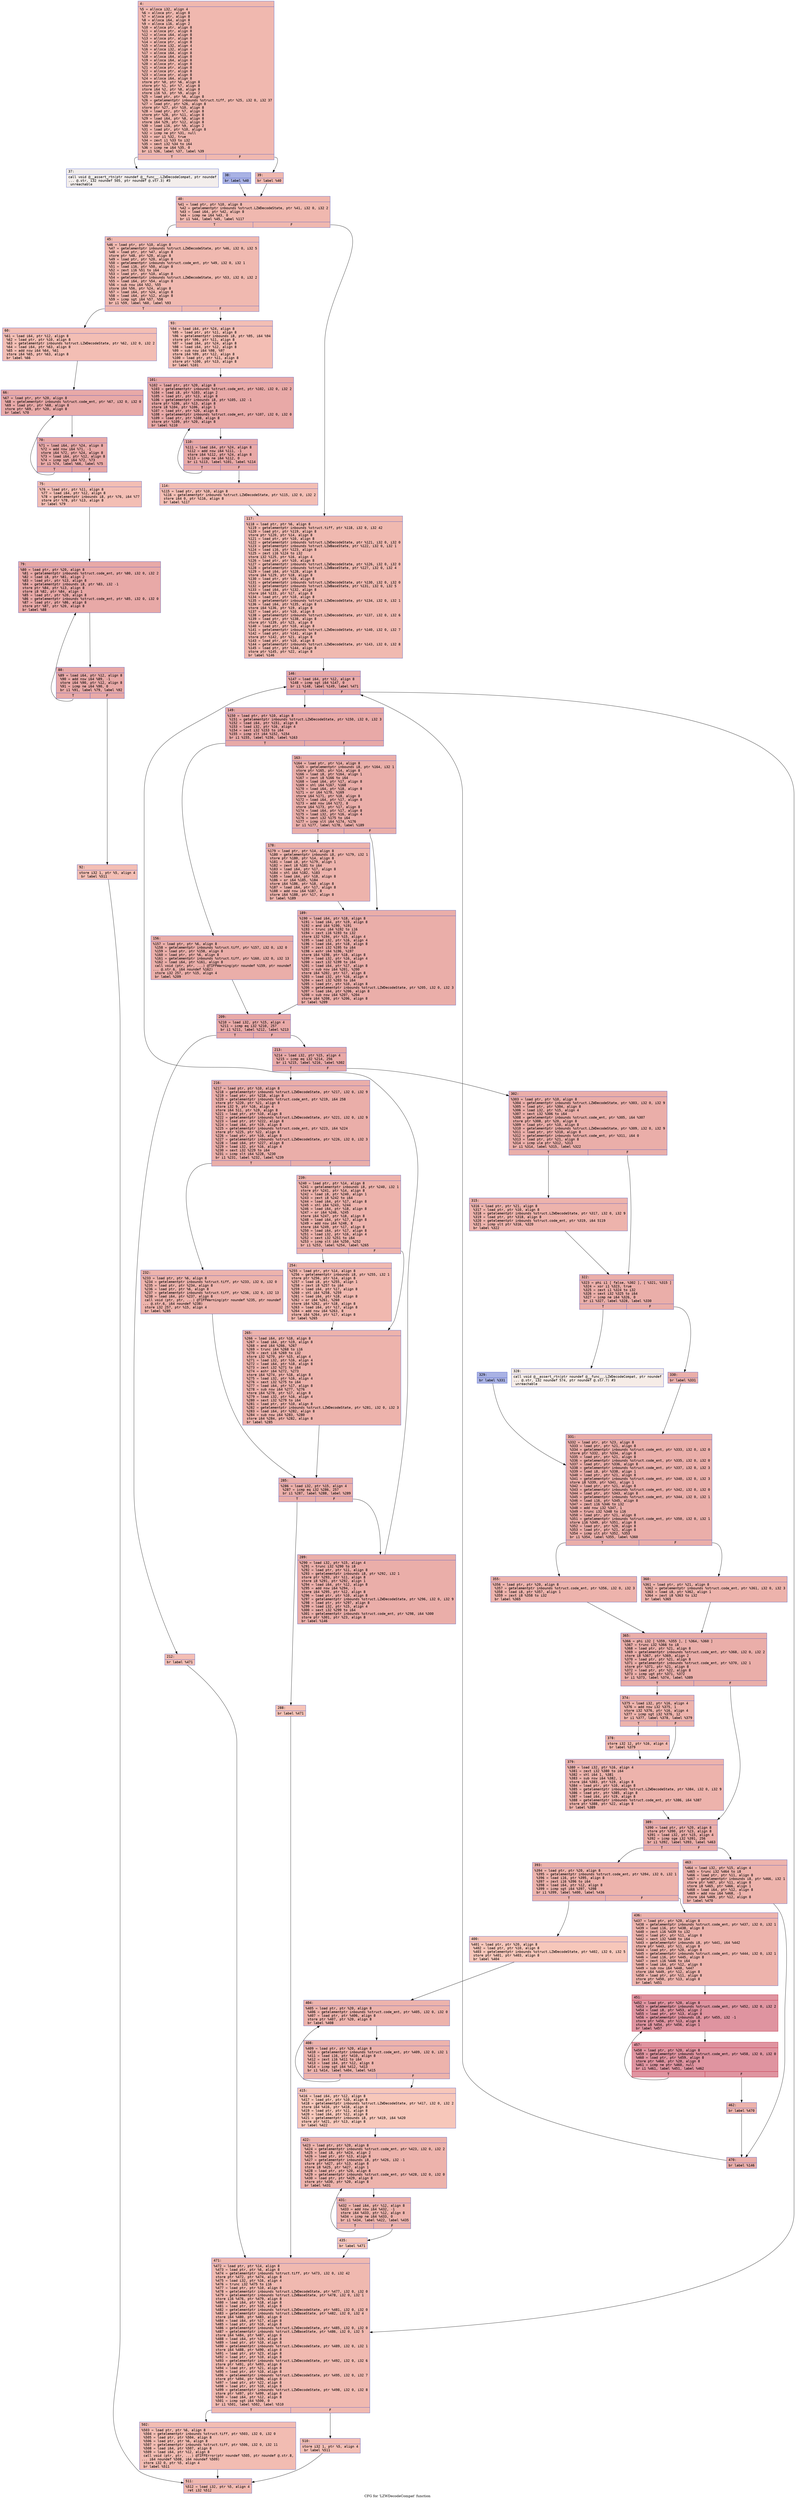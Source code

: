 digraph "CFG for 'LZWDecodeCompat' function" {
	label="CFG for 'LZWDecodeCompat' function";

	Node0x600001cf0eb0 [shape=record,color="#3d50c3ff", style=filled, fillcolor="#dc5d4a70" fontname="Courier",label="{4:\l|  %5 = alloca i32, align 4\l  %6 = alloca ptr, align 8\l  %7 = alloca ptr, align 8\l  %8 = alloca i64, align 8\l  %9 = alloca i16, align 2\l  %10 = alloca ptr, align 8\l  %11 = alloca ptr, align 8\l  %12 = alloca i64, align 8\l  %13 = alloca ptr, align 8\l  %14 = alloca ptr, align 8\l  %15 = alloca i32, align 4\l  %16 = alloca i32, align 4\l  %17 = alloca i64, align 8\l  %18 = alloca i64, align 8\l  %19 = alloca i64, align 8\l  %20 = alloca ptr, align 8\l  %21 = alloca ptr, align 8\l  %22 = alloca ptr, align 8\l  %23 = alloca ptr, align 8\l  %24 = alloca i64, align 8\l  store ptr %0, ptr %6, align 8\l  store ptr %1, ptr %7, align 8\l  store i64 %2, ptr %8, align 8\l  store i16 %3, ptr %9, align 2\l  %25 = load ptr, ptr %6, align 8\l  %26 = getelementptr inbounds %struct.tiff, ptr %25, i32 0, i32 37\l  %27 = load ptr, ptr %26, align 8\l  store ptr %27, ptr %10, align 8\l  %28 = load ptr, ptr %7, align 8\l  store ptr %28, ptr %11, align 8\l  %29 = load i64, ptr %8, align 8\l  store i64 %29, ptr %12, align 8\l  %30 = load i16, ptr %9, align 2\l  %31 = load ptr, ptr %10, align 8\l  %32 = icmp ne ptr %31, null\l  %33 = xor i1 %32, true\l  %34 = zext i1 %33 to i32\l  %35 = sext i32 %34 to i64\l  %36 = icmp ne i64 %35, 0\l  br i1 %36, label %37, label %39\l|{<s0>T|<s1>F}}"];
	Node0x600001cf0eb0:s0 -> Node0x600001cf0f00[tooltip="4 -> 37\nProbability 0.00%" ];
	Node0x600001cf0eb0:s1 -> Node0x600001cf0fa0[tooltip="4 -> 39\nProbability 100.00%" ];
	Node0x600001cf0f00 [shape=record,color="#3d50c3ff", style=filled, fillcolor="#e3d9d370" fontname="Courier",label="{37:\l|  call void @__assert_rtn(ptr noundef @__func__.LZWDecodeCompat, ptr noundef\l... @.str, i32 noundef 505, ptr noundef @.str.3) #3\l  unreachable\l}"];
	Node0x600001cf0f50 [shape=record,color="#3d50c3ff", style=filled, fillcolor="#3d50c370" fontname="Courier",label="{38:\l|  br label %40\l}"];
	Node0x600001cf0f50 -> Node0x600001cf0ff0[tooltip="38 -> 40\nProbability 100.00%" ];
	Node0x600001cf0fa0 [shape=record,color="#3d50c3ff", style=filled, fillcolor="#dc5d4a70" fontname="Courier",label="{39:\l|  br label %40\l}"];
	Node0x600001cf0fa0 -> Node0x600001cf0ff0[tooltip="39 -> 40\nProbability 100.00%" ];
	Node0x600001cf0ff0 [shape=record,color="#3d50c3ff", style=filled, fillcolor="#dc5d4a70" fontname="Courier",label="{40:\l|  %41 = load ptr, ptr %10, align 8\l  %42 = getelementptr inbounds %struct.LZWDecodeState, ptr %41, i32 0, i32 2\l  %43 = load i64, ptr %42, align 8\l  %44 = icmp ne i64 %43, 0\l  br i1 %44, label %45, label %117\l|{<s0>T|<s1>F}}"];
	Node0x600001cf0ff0:s0 -> Node0x600001cf1040[tooltip="40 -> 45\nProbability 62.50%" ];
	Node0x600001cf0ff0:s1 -> Node0x600001cf1400[tooltip="40 -> 117\nProbability 37.50%" ];
	Node0x600001cf1040 [shape=record,color="#3d50c3ff", style=filled, fillcolor="#de614d70" fontname="Courier",label="{45:\l|  %46 = load ptr, ptr %10, align 8\l  %47 = getelementptr inbounds %struct.LZWDecodeState, ptr %46, i32 0, i32 5\l  %48 = load ptr, ptr %47, align 8\l  store ptr %48, ptr %20, align 8\l  %49 = load ptr, ptr %20, align 8\l  %50 = getelementptr inbounds %struct.code_ent, ptr %49, i32 0, i32 1\l  %51 = load i16, ptr %50, align 8\l  %52 = zext i16 %51 to i64\l  %53 = load ptr, ptr %10, align 8\l  %54 = getelementptr inbounds %struct.LZWDecodeState, ptr %53, i32 0, i32 2\l  %55 = load i64, ptr %54, align 8\l  %56 = sub nsw i64 %52, %55\l  store i64 %56, ptr %24, align 8\l  %57 = load i64, ptr %24, align 8\l  %58 = load i64, ptr %12, align 8\l  %59 = icmp sgt i64 %57, %58\l  br i1 %59, label %60, label %93\l|{<s0>T|<s1>F}}"];
	Node0x600001cf1040:s0 -> Node0x600001cf1090[tooltip="45 -> 60\nProbability 50.00%" ];
	Node0x600001cf1040:s1 -> Node0x600001cf12c0[tooltip="45 -> 93\nProbability 50.00%" ];
	Node0x600001cf1090 [shape=record,color="#3d50c3ff", style=filled, fillcolor="#e36c5570" fontname="Courier",label="{60:\l|  %61 = load i64, ptr %12, align 8\l  %62 = load ptr, ptr %10, align 8\l  %63 = getelementptr inbounds %struct.LZWDecodeState, ptr %62, i32 0, i32 2\l  %64 = load i64, ptr %63, align 8\l  %65 = add nsw i64 %64, %61\l  store i64 %65, ptr %63, align 8\l  br label %66\l}"];
	Node0x600001cf1090 -> Node0x600001cf10e0[tooltip="60 -> 66\nProbability 100.00%" ];
	Node0x600001cf10e0 [shape=record,color="#3d50c3ff", style=filled, fillcolor="#ca3b3770" fontname="Courier",label="{66:\l|  %67 = load ptr, ptr %20, align 8\l  %68 = getelementptr inbounds %struct.code_ent, ptr %67, i32 0, i32 0\l  %69 = load ptr, ptr %68, align 8\l  store ptr %69, ptr %20, align 8\l  br label %70\l}"];
	Node0x600001cf10e0 -> Node0x600001cf1130[tooltip="66 -> 70\nProbability 100.00%" ];
	Node0x600001cf1130 [shape=record,color="#3d50c3ff", style=filled, fillcolor="#ca3b3770" fontname="Courier",label="{70:\l|  %71 = load i64, ptr %24, align 8\l  %72 = add nsw i64 %71, -1\l  store i64 %72, ptr %24, align 8\l  %73 = load i64, ptr %12, align 8\l  %74 = icmp sgt i64 %72, %73\l  br i1 %74, label %66, label %75\l|{<s0>T|<s1>F}}"];
	Node0x600001cf1130:s0 -> Node0x600001cf10e0[tooltip="70 -> 66\nProbability 96.88%" ];
	Node0x600001cf1130:s1 -> Node0x600001cf1180[tooltip="70 -> 75\nProbability 3.12%" ];
	Node0x600001cf1180 [shape=record,color="#3d50c3ff", style=filled, fillcolor="#e36c5570" fontname="Courier",label="{75:\l|  %76 = load ptr, ptr %11, align 8\l  %77 = load i64, ptr %12, align 8\l  %78 = getelementptr inbounds i8, ptr %76, i64 %77\l  store ptr %78, ptr %13, align 8\l  br label %79\l}"];
	Node0x600001cf1180 -> Node0x600001cf11d0[tooltip="75 -> 79\nProbability 100.00%" ];
	Node0x600001cf11d0 [shape=record,color="#3d50c3ff", style=filled, fillcolor="#ca3b3770" fontname="Courier",label="{79:\l|  %80 = load ptr, ptr %20, align 8\l  %81 = getelementptr inbounds %struct.code_ent, ptr %80, i32 0, i32 2\l  %82 = load i8, ptr %81, align 2\l  %83 = load ptr, ptr %13, align 8\l  %84 = getelementptr inbounds i8, ptr %83, i32 -1\l  store ptr %84, ptr %13, align 8\l  store i8 %82, ptr %84, align 1\l  %85 = load ptr, ptr %20, align 8\l  %86 = getelementptr inbounds %struct.code_ent, ptr %85, i32 0, i32 0\l  %87 = load ptr, ptr %86, align 8\l  store ptr %87, ptr %20, align 8\l  br label %88\l}"];
	Node0x600001cf11d0 -> Node0x600001cf1220[tooltip="79 -> 88\nProbability 100.00%" ];
	Node0x600001cf1220 [shape=record,color="#3d50c3ff", style=filled, fillcolor="#ca3b3770" fontname="Courier",label="{88:\l|  %89 = load i64, ptr %12, align 8\l  %90 = add nsw i64 %89, -1\l  store i64 %90, ptr %12, align 8\l  %91 = icmp ne i64 %90, 0\l  br i1 %91, label %79, label %92\l|{<s0>T|<s1>F}}"];
	Node0x600001cf1220:s0 -> Node0x600001cf11d0[tooltip="88 -> 79\nProbability 96.88%" ];
	Node0x600001cf1220:s1 -> Node0x600001cf1270[tooltip="88 -> 92\nProbability 3.12%" ];
	Node0x600001cf1270 [shape=record,color="#3d50c3ff", style=filled, fillcolor="#e36c5570" fontname="Courier",label="{92:\l|  store i32 1, ptr %5, align 4\l  br label %511\l}"];
	Node0x600001cf1270 -> Node0x600001cf2350[tooltip="92 -> 511\nProbability 100.00%" ];
	Node0x600001cf12c0 [shape=record,color="#3d50c3ff", style=filled, fillcolor="#e36c5570" fontname="Courier",label="{93:\l|  %94 = load i64, ptr %24, align 8\l  %95 = load ptr, ptr %11, align 8\l  %96 = getelementptr inbounds i8, ptr %95, i64 %94\l  store ptr %96, ptr %11, align 8\l  %97 = load i64, ptr %24, align 8\l  %98 = load i64, ptr %12, align 8\l  %99 = sub nsw i64 %98, %97\l  store i64 %99, ptr %12, align 8\l  %100 = load ptr, ptr %11, align 8\l  store ptr %100, ptr %13, align 8\l  br label %101\l}"];
	Node0x600001cf12c0 -> Node0x600001cf1310[tooltip="93 -> 101\nProbability 100.00%" ];
	Node0x600001cf1310 [shape=record,color="#3d50c3ff", style=filled, fillcolor="#ca3b3770" fontname="Courier",label="{101:\l|  %102 = load ptr, ptr %20, align 8\l  %103 = getelementptr inbounds %struct.code_ent, ptr %102, i32 0, i32 2\l  %104 = load i8, ptr %103, align 2\l  %105 = load ptr, ptr %13, align 8\l  %106 = getelementptr inbounds i8, ptr %105, i32 -1\l  store ptr %106, ptr %13, align 8\l  store i8 %104, ptr %106, align 1\l  %107 = load ptr, ptr %20, align 8\l  %108 = getelementptr inbounds %struct.code_ent, ptr %107, i32 0, i32 0\l  %109 = load ptr, ptr %108, align 8\l  store ptr %109, ptr %20, align 8\l  br label %110\l}"];
	Node0x600001cf1310 -> Node0x600001cf1360[tooltip="101 -> 110\nProbability 100.00%" ];
	Node0x600001cf1360 [shape=record,color="#3d50c3ff", style=filled, fillcolor="#ca3b3770" fontname="Courier",label="{110:\l|  %111 = load i64, ptr %24, align 8\l  %112 = add nsw i64 %111, -1\l  store i64 %112, ptr %24, align 8\l  %113 = icmp ne i64 %112, 0\l  br i1 %113, label %101, label %114\l|{<s0>T|<s1>F}}"];
	Node0x600001cf1360:s0 -> Node0x600001cf1310[tooltip="110 -> 101\nProbability 96.88%" ];
	Node0x600001cf1360:s1 -> Node0x600001cf13b0[tooltip="110 -> 114\nProbability 3.12%" ];
	Node0x600001cf13b0 [shape=record,color="#3d50c3ff", style=filled, fillcolor="#e36c5570" fontname="Courier",label="{114:\l|  %115 = load ptr, ptr %10, align 8\l  %116 = getelementptr inbounds %struct.LZWDecodeState, ptr %115, i32 0, i32 2\l  store i64 0, ptr %116, align 8\l  br label %117\l}"];
	Node0x600001cf13b0 -> Node0x600001cf1400[tooltip="114 -> 117\nProbability 100.00%" ];
	Node0x600001cf1400 [shape=record,color="#3d50c3ff", style=filled, fillcolor="#de614d70" fontname="Courier",label="{117:\l|  %118 = load ptr, ptr %6, align 8\l  %119 = getelementptr inbounds %struct.tiff, ptr %118, i32 0, i32 42\l  %120 = load ptr, ptr %119, align 8\l  store ptr %120, ptr %14, align 8\l  %121 = load ptr, ptr %10, align 8\l  %122 = getelementptr inbounds %struct.LZWDecodeState, ptr %121, i32 0, i32 0\l  %123 = getelementptr inbounds %struct.LZWBaseState, ptr %122, i32 0, i32 1\l  %124 = load i16, ptr %123, align 8\l  %125 = zext i16 %124 to i32\l  store i32 %125, ptr %16, align 4\l  %126 = load ptr, ptr %10, align 8\l  %127 = getelementptr inbounds %struct.LZWDecodeState, ptr %126, i32 0, i32 0\l  %128 = getelementptr inbounds %struct.LZWBaseState, ptr %127, i32 0, i32 4\l  %129 = load i64, ptr %128, align 8\l  store i64 %129, ptr %18, align 8\l  %130 = load ptr, ptr %10, align 8\l  %131 = getelementptr inbounds %struct.LZWDecodeState, ptr %130, i32 0, i32 0\l  %132 = getelementptr inbounds %struct.LZWBaseState, ptr %131, i32 0, i32 5\l  %133 = load i64, ptr %132, align 8\l  store i64 %133, ptr %17, align 8\l  %134 = load ptr, ptr %10, align 8\l  %135 = getelementptr inbounds %struct.LZWDecodeState, ptr %134, i32 0, i32 1\l  %136 = load i64, ptr %135, align 8\l  store i64 %136, ptr %19, align 8\l  %137 = load ptr, ptr %10, align 8\l  %138 = getelementptr inbounds %struct.LZWDecodeState, ptr %137, i32 0, i32 6\l  %139 = load ptr, ptr %138, align 8\l  store ptr %139, ptr %23, align 8\l  %140 = load ptr, ptr %10, align 8\l  %141 = getelementptr inbounds %struct.LZWDecodeState, ptr %140, i32 0, i32 7\l  %142 = load ptr, ptr %141, align 8\l  store ptr %142, ptr %21, align 8\l  %143 = load ptr, ptr %10, align 8\l  %144 = getelementptr inbounds %struct.LZWDecodeState, ptr %143, i32 0, i32 8\l  %145 = load ptr, ptr %144, align 8\l  store ptr %145, ptr %22, align 8\l  br label %146\l}"];
	Node0x600001cf1400 -> Node0x600001cf1450[tooltip="117 -> 146\nProbability 100.00%" ];
	Node0x600001cf1450 [shape=record,color="#3d50c3ff", style=filled, fillcolor="#ca3b3770" fontname="Courier",label="{146:\l|  %147 = load i64, ptr %12, align 8\l  %148 = icmp sgt i64 %147, 0\l  br i1 %148, label %149, label %471\l|{<s0>T|<s1>F}}"];
	Node0x600001cf1450:s0 -> Node0x600001cf14a0[tooltip="146 -> 149\nProbability 96.88%" ];
	Node0x600001cf1450:s1 -> Node0x600001cf2260[tooltip="146 -> 471\nProbability 3.12%" ];
	Node0x600001cf14a0 [shape=record,color="#3d50c3ff", style=filled, fillcolor="#ca3b3770" fontname="Courier",label="{149:\l|  %150 = load ptr, ptr %10, align 8\l  %151 = getelementptr inbounds %struct.LZWDecodeState, ptr %150, i32 0, i32 3\l  %152 = load i64, ptr %151, align 8\l  %153 = load i32, ptr %16, align 4\l  %154 = sext i32 %153 to i64\l  %155 = icmp slt i64 %152, %154\l  br i1 %155, label %156, label %163\l|{<s0>T|<s1>F}}"];
	Node0x600001cf14a0:s0 -> Node0x600001cf14f0[tooltip="149 -> 156\nProbability 50.00%" ];
	Node0x600001cf14a0:s1 -> Node0x600001cf1540[tooltip="149 -> 163\nProbability 50.00%" ];
	Node0x600001cf14f0 [shape=record,color="#3d50c3ff", style=filled, fillcolor="#d0473d70" fontname="Courier",label="{156:\l|  %157 = load ptr, ptr %6, align 8\l  %158 = getelementptr inbounds %struct.tiff, ptr %157, i32 0, i32 0\l  %159 = load ptr, ptr %158, align 8\l  %160 = load ptr, ptr %6, align 8\l  %161 = getelementptr inbounds %struct.tiff, ptr %160, i32 0, i32 13\l  %162 = load i64, ptr %161, align 8\l  call void (ptr, ptr, ...) @TIFFWarning(ptr noundef %159, ptr noundef\l... @.str.6, i64 noundef %162)\l  store i32 257, ptr %15, align 4\l  br label %209\l}"];
	Node0x600001cf14f0 -> Node0x600001cf1630[tooltip="156 -> 209\nProbability 100.00%" ];
	Node0x600001cf1540 [shape=record,color="#3d50c3ff", style=filled, fillcolor="#d0473d70" fontname="Courier",label="{163:\l|  %164 = load ptr, ptr %14, align 8\l  %165 = getelementptr inbounds i8, ptr %164, i32 1\l  store ptr %165, ptr %14, align 8\l  %166 = load i8, ptr %164, align 1\l  %167 = zext i8 %166 to i64\l  %168 = load i64, ptr %17, align 8\l  %169 = shl i64 %167, %168\l  %170 = load i64, ptr %18, align 8\l  %171 = or i64 %170, %169\l  store i64 %171, ptr %18, align 8\l  %172 = load i64, ptr %17, align 8\l  %173 = add nsw i64 %172, 8\l  store i64 %173, ptr %17, align 8\l  %174 = load i64, ptr %17, align 8\l  %175 = load i32, ptr %16, align 4\l  %176 = sext i32 %175 to i64\l  %177 = icmp slt i64 %174, %176\l  br i1 %177, label %178, label %189\l|{<s0>T|<s1>F}}"];
	Node0x600001cf1540:s0 -> Node0x600001cf1590[tooltip="163 -> 178\nProbability 50.00%" ];
	Node0x600001cf1540:s1 -> Node0x600001cf15e0[tooltip="163 -> 189\nProbability 50.00%" ];
	Node0x600001cf1590 [shape=record,color="#3d50c3ff", style=filled, fillcolor="#d6524470" fontname="Courier",label="{178:\l|  %179 = load ptr, ptr %14, align 8\l  %180 = getelementptr inbounds i8, ptr %179, i32 1\l  store ptr %180, ptr %14, align 8\l  %181 = load i8, ptr %179, align 1\l  %182 = zext i8 %181 to i64\l  %183 = load i64, ptr %17, align 8\l  %184 = shl i64 %182, %183\l  %185 = load i64, ptr %18, align 8\l  %186 = or i64 %185, %184\l  store i64 %186, ptr %18, align 8\l  %187 = load i64, ptr %17, align 8\l  %188 = add nsw i64 %187, 8\l  store i64 %188, ptr %17, align 8\l  br label %189\l}"];
	Node0x600001cf1590 -> Node0x600001cf15e0[tooltip="178 -> 189\nProbability 100.00%" ];
	Node0x600001cf15e0 [shape=record,color="#3d50c3ff", style=filled, fillcolor="#d0473d70" fontname="Courier",label="{189:\l|  %190 = load i64, ptr %18, align 8\l  %191 = load i64, ptr %19, align 8\l  %192 = and i64 %190, %191\l  %193 = trunc i64 %192 to i16\l  %194 = zext i16 %193 to i32\l  store i32 %194, ptr %15, align 4\l  %195 = load i32, ptr %16, align 4\l  %196 = load i64, ptr %18, align 8\l  %197 = zext i32 %195 to i64\l  %198 = ashr i64 %196, %197\l  store i64 %198, ptr %18, align 8\l  %199 = load i32, ptr %16, align 4\l  %200 = sext i32 %199 to i64\l  %201 = load i64, ptr %17, align 8\l  %202 = sub nsw i64 %201, %200\l  store i64 %202, ptr %17, align 8\l  %203 = load i32, ptr %16, align 4\l  %204 = sext i32 %203 to i64\l  %205 = load ptr, ptr %10, align 8\l  %206 = getelementptr inbounds %struct.LZWDecodeState, ptr %205, i32 0, i32 3\l  %207 = load i64, ptr %206, align 8\l  %208 = sub nsw i64 %207, %204\l  store i64 %208, ptr %206, align 8\l  br label %209\l}"];
	Node0x600001cf15e0 -> Node0x600001cf1630[tooltip="189 -> 209\nProbability 100.00%" ];
	Node0x600001cf1630 [shape=record,color="#3d50c3ff", style=filled, fillcolor="#ca3b3770" fontname="Courier",label="{209:\l|  %210 = load i32, ptr %15, align 4\l  %211 = icmp eq i32 %210, 257\l  br i1 %211, label %212, label %213\l|{<s0>T|<s1>F}}"];
	Node0x600001cf1630:s0 -> Node0x600001cf1680[tooltip="209 -> 212\nProbability 3.12%" ];
	Node0x600001cf1630:s1 -> Node0x600001cf16d0[tooltip="209 -> 213\nProbability 96.88%" ];
	Node0x600001cf1680 [shape=record,color="#3d50c3ff", style=filled, fillcolor="#e36c5570" fontname="Courier",label="{212:\l|  br label %471\l}"];
	Node0x600001cf1680 -> Node0x600001cf2260[tooltip="212 -> 471\nProbability 100.00%" ];
	Node0x600001cf16d0 [shape=record,color="#3d50c3ff", style=filled, fillcolor="#ca3b3770" fontname="Courier",label="{213:\l|  %214 = load i32, ptr %15, align 4\l  %215 = icmp eq i32 %214, 256\l  br i1 %215, label %216, label %302\l|{<s0>T|<s1>F}}"];
	Node0x600001cf16d0:s0 -> Node0x600001cf1720[tooltip="213 -> 216\nProbability 50.00%" ];
	Node0x600001cf16d0:s1 -> Node0x600001cf19a0[tooltip="213 -> 302\nProbability 50.00%" ];
	Node0x600001cf1720 [shape=record,color="#3d50c3ff", style=filled, fillcolor="#d0473d70" fontname="Courier",label="{216:\l|  %217 = load ptr, ptr %10, align 8\l  %218 = getelementptr inbounds %struct.LZWDecodeState, ptr %217, i32 0, i32 9\l  %219 = load ptr, ptr %218, align 8\l  %220 = getelementptr inbounds %struct.code_ent, ptr %219, i64 258\l  store ptr %220, ptr %21, align 8\l  store i32 9, ptr %16, align 4\l  store i64 511, ptr %19, align 8\l  %221 = load ptr, ptr %10, align 8\l  %222 = getelementptr inbounds %struct.LZWDecodeState, ptr %221, i32 0, i32 9\l  %223 = load ptr, ptr %222, align 8\l  %224 = load i64, ptr %19, align 8\l  %225 = getelementptr inbounds %struct.code_ent, ptr %223, i64 %224\l  store ptr %225, ptr %22, align 8\l  %226 = load ptr, ptr %10, align 8\l  %227 = getelementptr inbounds %struct.LZWDecodeState, ptr %226, i32 0, i32 3\l  %228 = load i64, ptr %227, align 8\l  %229 = load i32, ptr %16, align 4\l  %230 = sext i32 %229 to i64\l  %231 = icmp slt i64 %228, %230\l  br i1 %231, label %232, label %239\l|{<s0>T|<s1>F}}"];
	Node0x600001cf1720:s0 -> Node0x600001cf1770[tooltip="216 -> 232\nProbability 50.00%" ];
	Node0x600001cf1720:s1 -> Node0x600001cf17c0[tooltip="216 -> 239\nProbability 50.00%" ];
	Node0x600001cf1770 [shape=record,color="#3d50c3ff", style=filled, fillcolor="#d6524470" fontname="Courier",label="{232:\l|  %233 = load ptr, ptr %6, align 8\l  %234 = getelementptr inbounds %struct.tiff, ptr %233, i32 0, i32 0\l  %235 = load ptr, ptr %234, align 8\l  %236 = load ptr, ptr %6, align 8\l  %237 = getelementptr inbounds %struct.tiff, ptr %236, i32 0, i32 13\l  %238 = load i64, ptr %237, align 8\l  call void (ptr, ptr, ...) @TIFFWarning(ptr noundef %235, ptr noundef\l... @.str.6, i64 noundef %238)\l  store i32 257, ptr %15, align 4\l  br label %285\l}"];
	Node0x600001cf1770 -> Node0x600001cf18b0[tooltip="232 -> 285\nProbability 100.00%" ];
	Node0x600001cf17c0 [shape=record,color="#3d50c3ff", style=filled, fillcolor="#d6524470" fontname="Courier",label="{239:\l|  %240 = load ptr, ptr %14, align 8\l  %241 = getelementptr inbounds i8, ptr %240, i32 1\l  store ptr %241, ptr %14, align 8\l  %242 = load i8, ptr %240, align 1\l  %243 = zext i8 %242 to i64\l  %244 = load i64, ptr %17, align 8\l  %245 = shl i64 %243, %244\l  %246 = load i64, ptr %18, align 8\l  %247 = or i64 %246, %245\l  store i64 %247, ptr %18, align 8\l  %248 = load i64, ptr %17, align 8\l  %249 = add nsw i64 %248, 8\l  store i64 %249, ptr %17, align 8\l  %250 = load i64, ptr %17, align 8\l  %251 = load i32, ptr %16, align 4\l  %252 = sext i32 %251 to i64\l  %253 = icmp slt i64 %250, %252\l  br i1 %253, label %254, label %265\l|{<s0>T|<s1>F}}"];
	Node0x600001cf17c0:s0 -> Node0x600001cf1810[tooltip="239 -> 254\nProbability 50.00%" ];
	Node0x600001cf17c0:s1 -> Node0x600001cf1860[tooltip="239 -> 265\nProbability 50.00%" ];
	Node0x600001cf1810 [shape=record,color="#3d50c3ff", style=filled, fillcolor="#dc5d4a70" fontname="Courier",label="{254:\l|  %255 = load ptr, ptr %14, align 8\l  %256 = getelementptr inbounds i8, ptr %255, i32 1\l  store ptr %256, ptr %14, align 8\l  %257 = load i8, ptr %255, align 1\l  %258 = zext i8 %257 to i64\l  %259 = load i64, ptr %17, align 8\l  %260 = shl i64 %258, %259\l  %261 = load i64, ptr %18, align 8\l  %262 = or i64 %261, %260\l  store i64 %262, ptr %18, align 8\l  %263 = load i64, ptr %17, align 8\l  %264 = add nsw i64 %263, 8\l  store i64 %264, ptr %17, align 8\l  br label %265\l}"];
	Node0x600001cf1810 -> Node0x600001cf1860[tooltip="254 -> 265\nProbability 100.00%" ];
	Node0x600001cf1860 [shape=record,color="#3d50c3ff", style=filled, fillcolor="#d6524470" fontname="Courier",label="{265:\l|  %266 = load i64, ptr %18, align 8\l  %267 = load i64, ptr %19, align 8\l  %268 = and i64 %266, %267\l  %269 = trunc i64 %268 to i16\l  %270 = zext i16 %269 to i32\l  store i32 %270, ptr %15, align 4\l  %271 = load i32, ptr %16, align 4\l  %272 = load i64, ptr %18, align 8\l  %273 = zext i32 %271 to i64\l  %274 = ashr i64 %272, %273\l  store i64 %274, ptr %18, align 8\l  %275 = load i32, ptr %16, align 4\l  %276 = sext i32 %275 to i64\l  %277 = load i64, ptr %17, align 8\l  %278 = sub nsw i64 %277, %276\l  store i64 %278, ptr %17, align 8\l  %279 = load i32, ptr %16, align 4\l  %280 = sext i32 %279 to i64\l  %281 = load ptr, ptr %10, align 8\l  %282 = getelementptr inbounds %struct.LZWDecodeState, ptr %281, i32 0, i32 3\l  %283 = load i64, ptr %282, align 8\l  %284 = sub nsw i64 %283, %280\l  store i64 %284, ptr %282, align 8\l  br label %285\l}"];
	Node0x600001cf1860 -> Node0x600001cf18b0[tooltip="265 -> 285\nProbability 100.00%" ];
	Node0x600001cf18b0 [shape=record,color="#3d50c3ff", style=filled, fillcolor="#d0473d70" fontname="Courier",label="{285:\l|  %286 = load i32, ptr %15, align 4\l  %287 = icmp eq i32 %286, 257\l  br i1 %287, label %288, label %289\l|{<s0>T|<s1>F}}"];
	Node0x600001cf18b0:s0 -> Node0x600001cf1900[tooltip="285 -> 288\nProbability 3.12%" ];
	Node0x600001cf18b0:s1 -> Node0x600001cf1950[tooltip="285 -> 289\nProbability 96.88%" ];
	Node0x600001cf1900 [shape=record,color="#3d50c3ff", style=filled, fillcolor="#e8765c70" fontname="Courier",label="{288:\l|  br label %471\l}"];
	Node0x600001cf1900 -> Node0x600001cf2260[tooltip="288 -> 471\nProbability 100.00%" ];
	Node0x600001cf1950 [shape=record,color="#3d50c3ff", style=filled, fillcolor="#d0473d70" fontname="Courier",label="{289:\l|  %290 = load i32, ptr %15, align 4\l  %291 = trunc i32 %290 to i8\l  %292 = load ptr, ptr %11, align 8\l  %293 = getelementptr inbounds i8, ptr %292, i32 1\l  store ptr %293, ptr %11, align 8\l  store i8 %291, ptr %292, align 1\l  %294 = load i64, ptr %12, align 8\l  %295 = add nsw i64 %294, -1\l  store i64 %295, ptr %12, align 8\l  %296 = load ptr, ptr %10, align 8\l  %297 = getelementptr inbounds %struct.LZWDecodeState, ptr %296, i32 0, i32 9\l  %298 = load ptr, ptr %297, align 8\l  %299 = load i32, ptr %15, align 4\l  %300 = sext i32 %299 to i64\l  %301 = getelementptr inbounds %struct.code_ent, ptr %298, i64 %300\l  store ptr %301, ptr %23, align 8\l  br label %146\l}"];
	Node0x600001cf1950 -> Node0x600001cf1450[tooltip="289 -> 146\nProbability 100.00%" ];
	Node0x600001cf19a0 [shape=record,color="#3d50c3ff", style=filled, fillcolor="#d0473d70" fontname="Courier",label="{302:\l|  %303 = load ptr, ptr %10, align 8\l  %304 = getelementptr inbounds %struct.LZWDecodeState, ptr %303, i32 0, i32 9\l  %305 = load ptr, ptr %304, align 8\l  %306 = load i32, ptr %15, align 4\l  %307 = sext i32 %306 to i64\l  %308 = getelementptr inbounds %struct.code_ent, ptr %305, i64 %307\l  store ptr %308, ptr %20, align 8\l  %309 = load ptr, ptr %10, align 8\l  %310 = getelementptr inbounds %struct.LZWDecodeState, ptr %309, i32 0, i32 9\l  %311 = load ptr, ptr %310, align 8\l  %312 = getelementptr inbounds %struct.code_ent, ptr %311, i64 0\l  %313 = load ptr, ptr %21, align 8\l  %314 = icmp ule ptr %312, %313\l  br i1 %314, label %315, label %322\l|{<s0>T|<s1>F}}"];
	Node0x600001cf19a0:s0 -> Node0x600001cf19f0[tooltip="302 -> 315\nProbability 50.00%" ];
	Node0x600001cf19a0:s1 -> Node0x600001cf1a40[tooltip="302 -> 322\nProbability 50.00%" ];
	Node0x600001cf19f0 [shape=record,color="#3d50c3ff", style=filled, fillcolor="#d6524470" fontname="Courier",label="{315:\l|  %316 = load ptr, ptr %21, align 8\l  %317 = load ptr, ptr %10, align 8\l  %318 = getelementptr inbounds %struct.LZWDecodeState, ptr %317, i32 0, i32 9\l  %319 = load ptr, ptr %318, align 8\l  %320 = getelementptr inbounds %struct.code_ent, ptr %319, i64 5119\l  %321 = icmp ult ptr %316, %320\l  br label %322\l}"];
	Node0x600001cf19f0 -> Node0x600001cf1a40[tooltip="315 -> 322\nProbability 100.00%" ];
	Node0x600001cf1a40 [shape=record,color="#3d50c3ff", style=filled, fillcolor="#d0473d70" fontname="Courier",label="{322:\l|  %323 = phi i1 [ false, %302 ], [ %321, %315 ]\l  %324 = xor i1 %323, true\l  %325 = zext i1 %324 to i32\l  %326 = sext i32 %325 to i64\l  %327 = icmp ne i64 %326, 0\l  br i1 %327, label %328, label %330\l|{<s0>T|<s1>F}}"];
	Node0x600001cf1a40:s0 -> Node0x600001cf1a90[tooltip="322 -> 328\nProbability 0.00%" ];
	Node0x600001cf1a40:s1 -> Node0x600001cf1b30[tooltip="322 -> 330\nProbability 100.00%" ];
	Node0x600001cf1a90 [shape=record,color="#3d50c3ff", style=filled, fillcolor="#ead5c970" fontname="Courier",label="{328:\l|  call void @__assert_rtn(ptr noundef @__func__.LZWDecodeCompat, ptr noundef\l... @.str, i32 noundef 574, ptr noundef @.str.7) #3\l  unreachable\l}"];
	Node0x600001cf1ae0 [shape=record,color="#3d50c3ff", style=filled, fillcolor="#3d50c370" fontname="Courier",label="{329:\l|  br label %331\l}"];
	Node0x600001cf1ae0 -> Node0x600001cf1b80[tooltip="329 -> 331\nProbability 100.00%" ];
	Node0x600001cf1b30 [shape=record,color="#3d50c3ff", style=filled, fillcolor="#d0473d70" fontname="Courier",label="{330:\l|  br label %331\l}"];
	Node0x600001cf1b30 -> Node0x600001cf1b80[tooltip="330 -> 331\nProbability 100.00%" ];
	Node0x600001cf1b80 [shape=record,color="#3d50c3ff", style=filled, fillcolor="#d0473d70" fontname="Courier",label="{331:\l|  %332 = load ptr, ptr %23, align 8\l  %333 = load ptr, ptr %21, align 8\l  %334 = getelementptr inbounds %struct.code_ent, ptr %333, i32 0, i32 0\l  store ptr %332, ptr %334, align 8\l  %335 = load ptr, ptr %21, align 8\l  %336 = getelementptr inbounds %struct.code_ent, ptr %335, i32 0, i32 0\l  %337 = load ptr, ptr %336, align 8\l  %338 = getelementptr inbounds %struct.code_ent, ptr %337, i32 0, i32 3\l  %339 = load i8, ptr %338, align 1\l  %340 = load ptr, ptr %21, align 8\l  %341 = getelementptr inbounds %struct.code_ent, ptr %340, i32 0, i32 3\l  store i8 %339, ptr %341, align 1\l  %342 = load ptr, ptr %21, align 8\l  %343 = getelementptr inbounds %struct.code_ent, ptr %342, i32 0, i32 0\l  %344 = load ptr, ptr %343, align 8\l  %345 = getelementptr inbounds %struct.code_ent, ptr %344, i32 0, i32 1\l  %346 = load i16, ptr %345, align 8\l  %347 = zext i16 %346 to i32\l  %348 = add nsw i32 %347, 1\l  %349 = trunc i32 %348 to i16\l  %350 = load ptr, ptr %21, align 8\l  %351 = getelementptr inbounds %struct.code_ent, ptr %350, i32 0, i32 1\l  store i16 %349, ptr %351, align 8\l  %352 = load ptr, ptr %20, align 8\l  %353 = load ptr, ptr %21, align 8\l  %354 = icmp ult ptr %352, %353\l  br i1 %354, label %355, label %360\l|{<s0>T|<s1>F}}"];
	Node0x600001cf1b80:s0 -> Node0x600001cf1bd0[tooltip="331 -> 355\nProbability 50.00%" ];
	Node0x600001cf1b80:s1 -> Node0x600001cf1c20[tooltip="331 -> 360\nProbability 50.00%" ];
	Node0x600001cf1bd0 [shape=record,color="#3d50c3ff", style=filled, fillcolor="#d6524470" fontname="Courier",label="{355:\l|  %356 = load ptr, ptr %20, align 8\l  %357 = getelementptr inbounds %struct.code_ent, ptr %356, i32 0, i32 3\l  %358 = load i8, ptr %357, align 1\l  %359 = zext i8 %358 to i32\l  br label %365\l}"];
	Node0x600001cf1bd0 -> Node0x600001cf1c70[tooltip="355 -> 365\nProbability 100.00%" ];
	Node0x600001cf1c20 [shape=record,color="#3d50c3ff", style=filled, fillcolor="#d6524470" fontname="Courier",label="{360:\l|  %361 = load ptr, ptr %21, align 8\l  %362 = getelementptr inbounds %struct.code_ent, ptr %361, i32 0, i32 3\l  %363 = load i8, ptr %362, align 1\l  %364 = zext i8 %363 to i32\l  br label %365\l}"];
	Node0x600001cf1c20 -> Node0x600001cf1c70[tooltip="360 -> 365\nProbability 100.00%" ];
	Node0x600001cf1c70 [shape=record,color="#3d50c3ff", style=filled, fillcolor="#d0473d70" fontname="Courier",label="{365:\l|  %366 = phi i32 [ %359, %355 ], [ %364, %360 ]\l  %367 = trunc i32 %366 to i8\l  %368 = load ptr, ptr %21, align 8\l  %369 = getelementptr inbounds %struct.code_ent, ptr %368, i32 0, i32 2\l  store i8 %367, ptr %369, align 2\l  %370 = load ptr, ptr %21, align 8\l  %371 = getelementptr inbounds %struct.code_ent, ptr %370, i32 1\l  store ptr %371, ptr %21, align 8\l  %372 = load ptr, ptr %22, align 8\l  %373 = icmp ugt ptr %371, %372\l  br i1 %373, label %374, label %389\l|{<s0>T|<s1>F}}"];
	Node0x600001cf1c70:s0 -> Node0x600001cf1cc0[tooltip="365 -> 374\nProbability 50.00%" ];
	Node0x600001cf1c70:s1 -> Node0x600001cf1db0[tooltip="365 -> 389\nProbability 50.00%" ];
	Node0x600001cf1cc0 [shape=record,color="#3d50c3ff", style=filled, fillcolor="#d6524470" fontname="Courier",label="{374:\l|  %375 = load i32, ptr %16, align 4\l  %376 = add nsw i32 %375, 1\l  store i32 %376, ptr %16, align 4\l  %377 = icmp sgt i32 %376, 12\l  br i1 %377, label %378, label %379\l|{<s0>T|<s1>F}}"];
	Node0x600001cf1cc0:s0 -> Node0x600001cf1d10[tooltip="374 -> 378\nProbability 50.00%" ];
	Node0x600001cf1cc0:s1 -> Node0x600001cf1d60[tooltip="374 -> 379\nProbability 50.00%" ];
	Node0x600001cf1d10 [shape=record,color="#3d50c3ff", style=filled, fillcolor="#dc5d4a70" fontname="Courier",label="{378:\l|  store i32 12, ptr %16, align 4\l  br label %379\l}"];
	Node0x600001cf1d10 -> Node0x600001cf1d60[tooltip="378 -> 379\nProbability 100.00%" ];
	Node0x600001cf1d60 [shape=record,color="#3d50c3ff", style=filled, fillcolor="#d6524470" fontname="Courier",label="{379:\l|  %380 = load i32, ptr %16, align 4\l  %381 = zext i32 %380 to i64\l  %382 = shl i64 1, %381\l  %383 = sub nsw i64 %382, 1\l  store i64 %383, ptr %19, align 8\l  %384 = load ptr, ptr %10, align 8\l  %385 = getelementptr inbounds %struct.LZWDecodeState, ptr %384, i32 0, i32 9\l  %386 = load ptr, ptr %385, align 8\l  %387 = load i64, ptr %19, align 8\l  %388 = getelementptr inbounds %struct.code_ent, ptr %386, i64 %387\l  store ptr %388, ptr %22, align 8\l  br label %389\l}"];
	Node0x600001cf1d60 -> Node0x600001cf1db0[tooltip="379 -> 389\nProbability 100.00%" ];
	Node0x600001cf1db0 [shape=record,color="#3d50c3ff", style=filled, fillcolor="#d0473d70" fontname="Courier",label="{389:\l|  %390 = load ptr, ptr %20, align 8\l  store ptr %390, ptr %23, align 8\l  %391 = load i32, ptr %15, align 4\l  %392 = icmp sge i32 %391, 256\l  br i1 %392, label %393, label %463\l|{<s0>T|<s1>F}}"];
	Node0x600001cf1db0:s0 -> Node0x600001cf1e00[tooltip="389 -> 393\nProbability 50.00%" ];
	Node0x600001cf1db0:s1 -> Node0x600001cf21c0[tooltip="389 -> 463\nProbability 50.00%" ];
	Node0x600001cf1e00 [shape=record,color="#3d50c3ff", style=filled, fillcolor="#d6524470" fontname="Courier",label="{393:\l|  %394 = load ptr, ptr %20, align 8\l  %395 = getelementptr inbounds %struct.code_ent, ptr %394, i32 0, i32 1\l  %396 = load i16, ptr %395, align 8\l  %397 = zext i16 %396 to i64\l  %398 = load i64, ptr %12, align 8\l  %399 = icmp sgt i64 %397, %398\l  br i1 %399, label %400, label %436\l|{<s0>T|<s1>F}}"];
	Node0x600001cf1e00:s0 -> Node0x600001cf1e50[tooltip="393 -> 400\nProbability 3.12%" ];
	Node0x600001cf1e00:s1 -> Node0x600001cf2080[tooltip="393 -> 436\nProbability 96.88%" ];
	Node0x600001cf1e50 [shape=record,color="#3d50c3ff", style=filled, fillcolor="#ec7f6370" fontname="Courier",label="{400:\l|  %401 = load ptr, ptr %20, align 8\l  %402 = load ptr, ptr %10, align 8\l  %403 = getelementptr inbounds %struct.LZWDecodeState, ptr %402, i32 0, i32 5\l  store ptr %401, ptr %403, align 8\l  br label %404\l}"];
	Node0x600001cf1e50 -> Node0x600001cf1ea0[tooltip="400 -> 404\nProbability 100.00%" ];
	Node0x600001cf1ea0 [shape=record,color="#3d50c3ff", style=filled, fillcolor="#d6524470" fontname="Courier",label="{404:\l|  %405 = load ptr, ptr %20, align 8\l  %406 = getelementptr inbounds %struct.code_ent, ptr %405, i32 0, i32 0\l  %407 = load ptr, ptr %406, align 8\l  store ptr %407, ptr %20, align 8\l  br label %408\l}"];
	Node0x600001cf1ea0 -> Node0x600001cf1ef0[tooltip="404 -> 408\nProbability 100.00%" ];
	Node0x600001cf1ef0 [shape=record,color="#3d50c3ff", style=filled, fillcolor="#d6524470" fontname="Courier",label="{408:\l|  %409 = load ptr, ptr %20, align 8\l  %410 = getelementptr inbounds %struct.code_ent, ptr %409, i32 0, i32 1\l  %411 = load i16, ptr %410, align 8\l  %412 = zext i16 %411 to i64\l  %413 = load i64, ptr %12, align 8\l  %414 = icmp sgt i64 %412, %413\l  br i1 %414, label %404, label %415\l|{<s0>T|<s1>F}}"];
	Node0x600001cf1ef0:s0 -> Node0x600001cf1ea0[tooltip="408 -> 404\nProbability 96.88%" ];
	Node0x600001cf1ef0:s1 -> Node0x600001cf1f40[tooltip="408 -> 415\nProbability 3.12%" ];
	Node0x600001cf1f40 [shape=record,color="#3d50c3ff", style=filled, fillcolor="#ec7f6370" fontname="Courier",label="{415:\l|  %416 = load i64, ptr %12, align 8\l  %417 = load ptr, ptr %10, align 8\l  %418 = getelementptr inbounds %struct.LZWDecodeState, ptr %417, i32 0, i32 2\l  store i64 %416, ptr %418, align 8\l  %419 = load ptr, ptr %11, align 8\l  %420 = load i64, ptr %12, align 8\l  %421 = getelementptr inbounds i8, ptr %419, i64 %420\l  store ptr %421, ptr %13, align 8\l  br label %422\l}"];
	Node0x600001cf1f40 -> Node0x600001cf1f90[tooltip="415 -> 422\nProbability 100.00%" ];
	Node0x600001cf1f90 [shape=record,color="#3d50c3ff", style=filled, fillcolor="#d6524470" fontname="Courier",label="{422:\l|  %423 = load ptr, ptr %20, align 8\l  %424 = getelementptr inbounds %struct.code_ent, ptr %423, i32 0, i32 2\l  %425 = load i8, ptr %424, align 2\l  %426 = load ptr, ptr %13, align 8\l  %427 = getelementptr inbounds i8, ptr %426, i32 -1\l  store ptr %427, ptr %13, align 8\l  store i8 %425, ptr %427, align 1\l  %428 = load ptr, ptr %20, align 8\l  %429 = getelementptr inbounds %struct.code_ent, ptr %428, i32 0, i32 0\l  %430 = load ptr, ptr %429, align 8\l  store ptr %430, ptr %20, align 8\l  br label %431\l}"];
	Node0x600001cf1f90 -> Node0x600001cf1fe0[tooltip="422 -> 431\nProbability 100.00%" ];
	Node0x600001cf1fe0 [shape=record,color="#3d50c3ff", style=filled, fillcolor="#d6524470" fontname="Courier",label="{431:\l|  %432 = load i64, ptr %12, align 8\l  %433 = add nsw i64 %432, -1\l  store i64 %433, ptr %12, align 8\l  %434 = icmp ne i64 %433, 0\l  br i1 %434, label %422, label %435\l|{<s0>T|<s1>F}}"];
	Node0x600001cf1fe0:s0 -> Node0x600001cf1f90[tooltip="431 -> 422\nProbability 96.88%" ];
	Node0x600001cf1fe0:s1 -> Node0x600001cf2030[tooltip="431 -> 435\nProbability 3.12%" ];
	Node0x600001cf2030 [shape=record,color="#3d50c3ff", style=filled, fillcolor="#ec7f6370" fontname="Courier",label="{435:\l|  br label %471\l}"];
	Node0x600001cf2030 -> Node0x600001cf2260[tooltip="435 -> 471\nProbability 100.00%" ];
	Node0x600001cf2080 [shape=record,color="#3d50c3ff", style=filled, fillcolor="#d6524470" fontname="Courier",label="{436:\l|  %437 = load ptr, ptr %20, align 8\l  %438 = getelementptr inbounds %struct.code_ent, ptr %437, i32 0, i32 1\l  %439 = load i16, ptr %438, align 8\l  %440 = zext i16 %439 to i32\l  %441 = load ptr, ptr %11, align 8\l  %442 = sext i32 %440 to i64\l  %443 = getelementptr inbounds i8, ptr %441, i64 %442\l  store ptr %443, ptr %11, align 8\l  %444 = load ptr, ptr %20, align 8\l  %445 = getelementptr inbounds %struct.code_ent, ptr %444, i32 0, i32 1\l  %446 = load i16, ptr %445, align 8\l  %447 = zext i16 %446 to i64\l  %448 = load i64, ptr %12, align 8\l  %449 = sub nsw i64 %448, %447\l  store i64 %449, ptr %12, align 8\l  %450 = load ptr, ptr %11, align 8\l  store ptr %450, ptr %13, align 8\l  br label %451\l}"];
	Node0x600001cf2080 -> Node0x600001cf20d0[tooltip="436 -> 451\nProbability 100.00%" ];
	Node0x600001cf20d0 [shape=record,color="#b70d28ff", style=filled, fillcolor="#b70d2870" fontname="Courier",label="{451:\l|  %452 = load ptr, ptr %20, align 8\l  %453 = getelementptr inbounds %struct.code_ent, ptr %452, i32 0, i32 2\l  %454 = load i8, ptr %453, align 2\l  %455 = load ptr, ptr %13, align 8\l  %456 = getelementptr inbounds i8, ptr %455, i32 -1\l  store ptr %456, ptr %13, align 8\l  store i8 %454, ptr %456, align 1\l  br label %457\l}"];
	Node0x600001cf20d0 -> Node0x600001cf2120[tooltip="451 -> 457\nProbability 100.00%" ];
	Node0x600001cf2120 [shape=record,color="#b70d28ff", style=filled, fillcolor="#b70d2870" fontname="Courier",label="{457:\l|  %458 = load ptr, ptr %20, align 8\l  %459 = getelementptr inbounds %struct.code_ent, ptr %458, i32 0, i32 0\l  %460 = load ptr, ptr %459, align 8\l  store ptr %460, ptr %20, align 8\l  %461 = icmp ne ptr %460, null\l  br i1 %461, label %451, label %462\l|{<s0>T|<s1>F}}"];
	Node0x600001cf2120:s0 -> Node0x600001cf20d0[tooltip="457 -> 451\nProbability 96.88%" ];
	Node0x600001cf2120:s1 -> Node0x600001cf2170[tooltip="457 -> 462\nProbability 3.12%" ];
	Node0x600001cf2170 [shape=record,color="#3d50c3ff", style=filled, fillcolor="#d6524470" fontname="Courier",label="{462:\l|  br label %470\l}"];
	Node0x600001cf2170 -> Node0x600001cf2210[tooltip="462 -> 470\nProbability 100.00%" ];
	Node0x600001cf21c0 [shape=record,color="#3d50c3ff", style=filled, fillcolor="#d6524470" fontname="Courier",label="{463:\l|  %464 = load i32, ptr %15, align 4\l  %465 = trunc i32 %464 to i8\l  %466 = load ptr, ptr %11, align 8\l  %467 = getelementptr inbounds i8, ptr %466, i32 1\l  store ptr %467, ptr %11, align 8\l  store i8 %465, ptr %466, align 1\l  %468 = load i64, ptr %12, align 8\l  %469 = add nsw i64 %468, -1\l  store i64 %469, ptr %12, align 8\l  br label %470\l}"];
	Node0x600001cf21c0 -> Node0x600001cf2210[tooltip="463 -> 470\nProbability 100.00%" ];
	Node0x600001cf2210 [shape=record,color="#3d50c3ff", style=filled, fillcolor="#d0473d70" fontname="Courier",label="{470:\l|  br label %146\l}"];
	Node0x600001cf2210 -> Node0x600001cf1450[tooltip="470 -> 146\nProbability 100.00%" ];
	Node0x600001cf2260 [shape=record,color="#3d50c3ff", style=filled, fillcolor="#de614d70" fontname="Courier",label="{471:\l|  %472 = load ptr, ptr %14, align 8\l  %473 = load ptr, ptr %6, align 8\l  %474 = getelementptr inbounds %struct.tiff, ptr %473, i32 0, i32 42\l  store ptr %472, ptr %474, align 8\l  %475 = load i32, ptr %16, align 4\l  %476 = trunc i32 %475 to i16\l  %477 = load ptr, ptr %10, align 8\l  %478 = getelementptr inbounds %struct.LZWDecodeState, ptr %477, i32 0, i32 0\l  %479 = getelementptr inbounds %struct.LZWBaseState, ptr %478, i32 0, i32 1\l  store i16 %476, ptr %479, align 8\l  %480 = load i64, ptr %18, align 8\l  %481 = load ptr, ptr %10, align 8\l  %482 = getelementptr inbounds %struct.LZWDecodeState, ptr %481, i32 0, i32 0\l  %483 = getelementptr inbounds %struct.LZWBaseState, ptr %482, i32 0, i32 4\l  store i64 %480, ptr %483, align 8\l  %484 = load i64, ptr %17, align 8\l  %485 = load ptr, ptr %10, align 8\l  %486 = getelementptr inbounds %struct.LZWDecodeState, ptr %485, i32 0, i32 0\l  %487 = getelementptr inbounds %struct.LZWBaseState, ptr %486, i32 0, i32 5\l  store i64 %484, ptr %487, align 8\l  %488 = load i64, ptr %19, align 8\l  %489 = load ptr, ptr %10, align 8\l  %490 = getelementptr inbounds %struct.LZWDecodeState, ptr %489, i32 0, i32 1\l  store i64 %488, ptr %490, align 8\l  %491 = load ptr, ptr %23, align 8\l  %492 = load ptr, ptr %10, align 8\l  %493 = getelementptr inbounds %struct.LZWDecodeState, ptr %492, i32 0, i32 6\l  store ptr %491, ptr %493, align 8\l  %494 = load ptr, ptr %21, align 8\l  %495 = load ptr, ptr %10, align 8\l  %496 = getelementptr inbounds %struct.LZWDecodeState, ptr %495, i32 0, i32 7\l  store ptr %494, ptr %496, align 8\l  %497 = load ptr, ptr %22, align 8\l  %498 = load ptr, ptr %10, align 8\l  %499 = getelementptr inbounds %struct.LZWDecodeState, ptr %498, i32 0, i32 8\l  store ptr %497, ptr %499, align 8\l  %500 = load i64, ptr %12, align 8\l  %501 = icmp sgt i64 %500, 0\l  br i1 %501, label %502, label %510\l|{<s0>T|<s1>F}}"];
	Node0x600001cf2260:s0 -> Node0x600001cf22b0[tooltip="471 -> 502\nProbability 62.50%" ];
	Node0x600001cf2260:s1 -> Node0x600001cf2300[tooltip="471 -> 510\nProbability 37.50%" ];
	Node0x600001cf22b0 [shape=record,color="#3d50c3ff", style=filled, fillcolor="#e1675170" fontname="Courier",label="{502:\l|  %503 = load ptr, ptr %6, align 8\l  %504 = getelementptr inbounds %struct.tiff, ptr %503, i32 0, i32 0\l  %505 = load ptr, ptr %504, align 8\l  %506 = load ptr, ptr %6, align 8\l  %507 = getelementptr inbounds %struct.tiff, ptr %506, i32 0, i32 11\l  %508 = load i64, ptr %507, align 8\l  %509 = load i64, ptr %12, align 8\l  call void (ptr, ptr, ...) @TIFFError(ptr noundef %505, ptr noundef @.str.8,\l... i64 noundef %508, i64 noundef %509)\l  store i32 0, ptr %5, align 4\l  br label %511\l}"];
	Node0x600001cf22b0 -> Node0x600001cf2350[tooltip="502 -> 511\nProbability 100.00%" ];
	Node0x600001cf2300 [shape=record,color="#3d50c3ff", style=filled, fillcolor="#e36c5570" fontname="Courier",label="{510:\l|  store i32 1, ptr %5, align 4\l  br label %511\l}"];
	Node0x600001cf2300 -> Node0x600001cf2350[tooltip="510 -> 511\nProbability 100.00%" ];
	Node0x600001cf2350 [shape=record,color="#3d50c3ff", style=filled, fillcolor="#dc5d4a70" fontname="Courier",label="{511:\l|  %512 = load i32, ptr %5, align 4\l  ret i32 %512\l}"];
}
